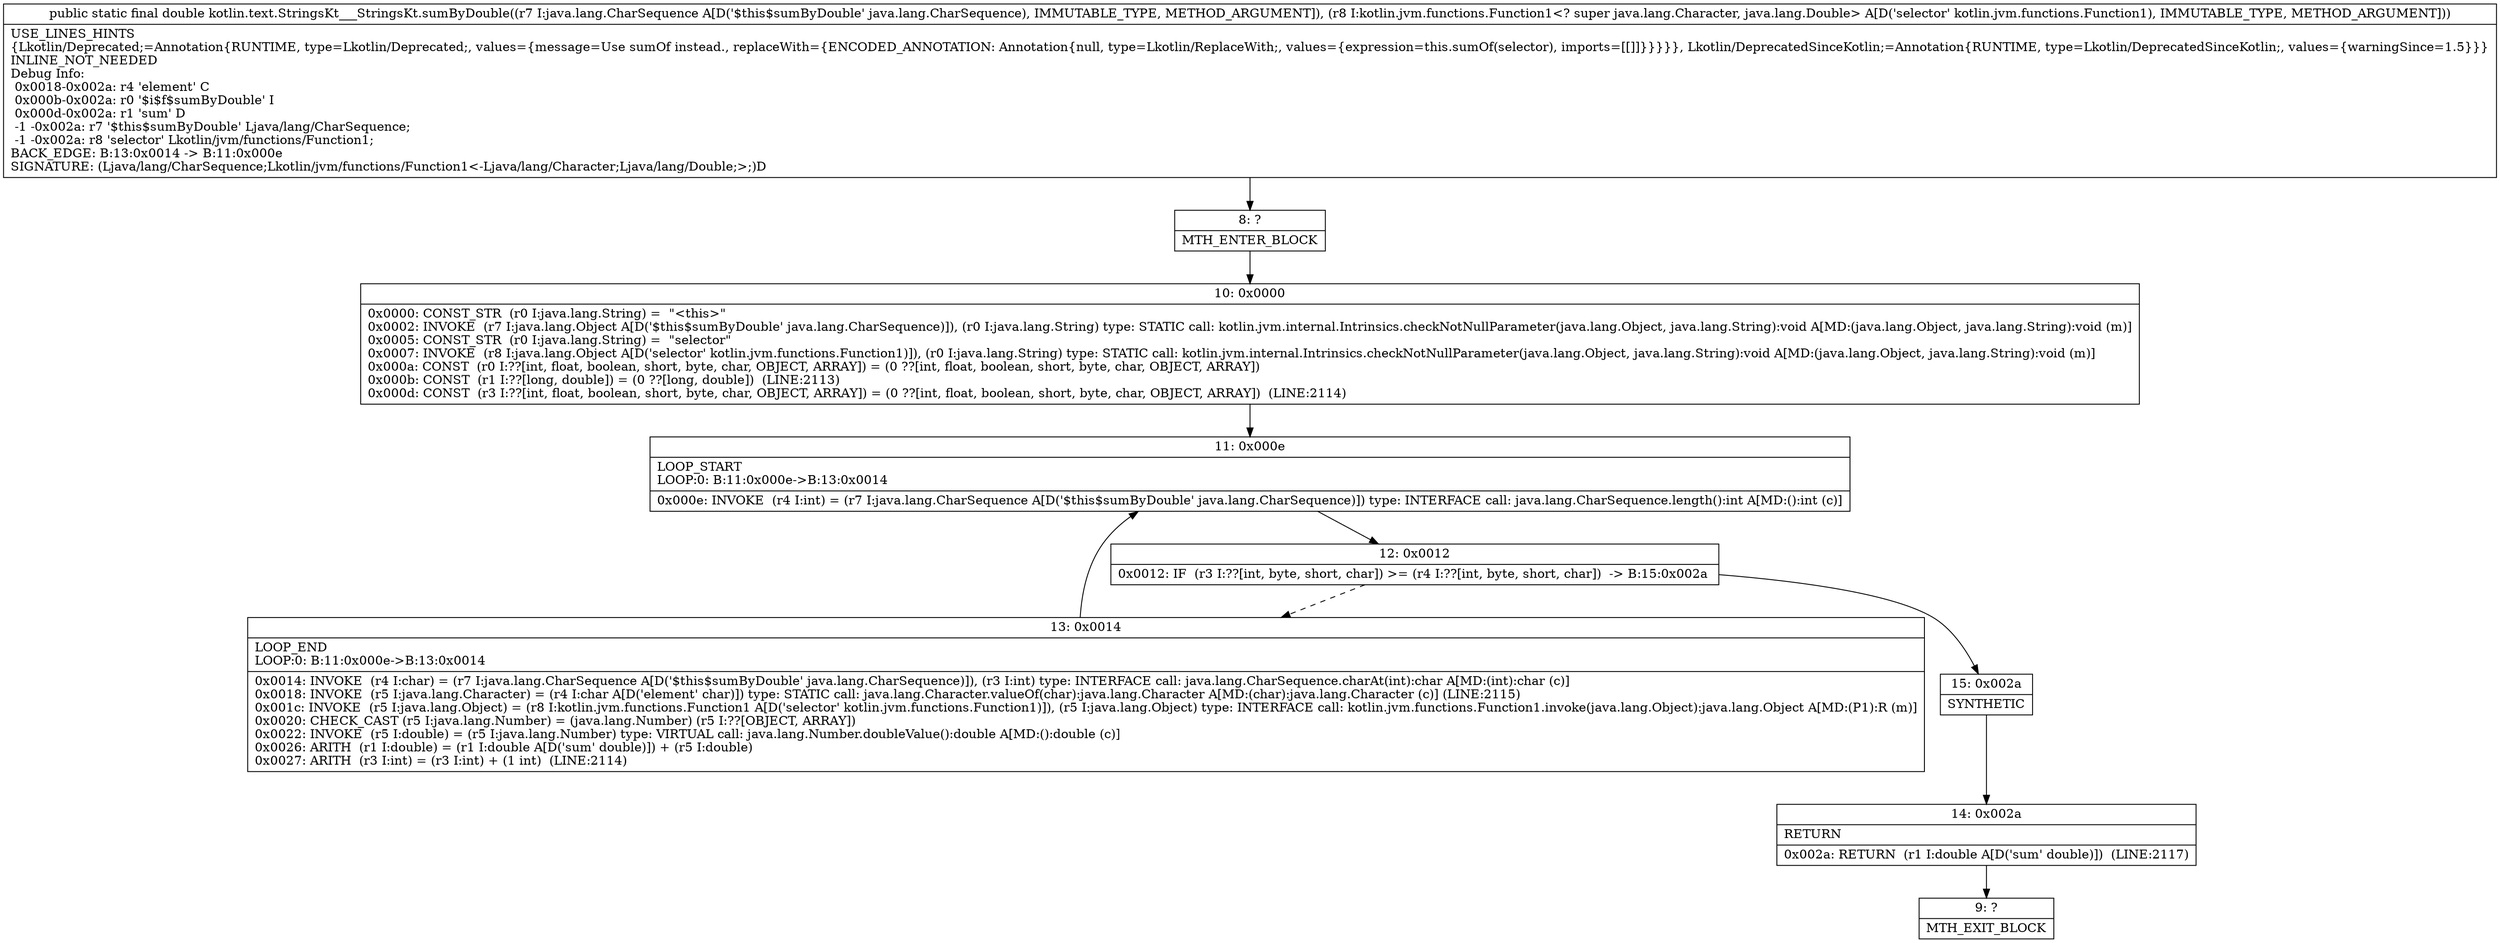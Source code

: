 digraph "CFG forkotlin.text.StringsKt___StringsKt.sumByDouble(Ljava\/lang\/CharSequence;Lkotlin\/jvm\/functions\/Function1;)D" {
Node_8 [shape=record,label="{8\:\ ?|MTH_ENTER_BLOCK\l}"];
Node_10 [shape=record,label="{10\:\ 0x0000|0x0000: CONST_STR  (r0 I:java.lang.String) =  \"\<this\>\" \l0x0002: INVOKE  (r7 I:java.lang.Object A[D('$this$sumByDouble' java.lang.CharSequence)]), (r0 I:java.lang.String) type: STATIC call: kotlin.jvm.internal.Intrinsics.checkNotNullParameter(java.lang.Object, java.lang.String):void A[MD:(java.lang.Object, java.lang.String):void (m)]\l0x0005: CONST_STR  (r0 I:java.lang.String) =  \"selector\" \l0x0007: INVOKE  (r8 I:java.lang.Object A[D('selector' kotlin.jvm.functions.Function1)]), (r0 I:java.lang.String) type: STATIC call: kotlin.jvm.internal.Intrinsics.checkNotNullParameter(java.lang.Object, java.lang.String):void A[MD:(java.lang.Object, java.lang.String):void (m)]\l0x000a: CONST  (r0 I:??[int, float, boolean, short, byte, char, OBJECT, ARRAY]) = (0 ??[int, float, boolean, short, byte, char, OBJECT, ARRAY]) \l0x000b: CONST  (r1 I:??[long, double]) = (0 ??[long, double])  (LINE:2113)\l0x000d: CONST  (r3 I:??[int, float, boolean, short, byte, char, OBJECT, ARRAY]) = (0 ??[int, float, boolean, short, byte, char, OBJECT, ARRAY])  (LINE:2114)\l}"];
Node_11 [shape=record,label="{11\:\ 0x000e|LOOP_START\lLOOP:0: B:11:0x000e\-\>B:13:0x0014\l|0x000e: INVOKE  (r4 I:int) = (r7 I:java.lang.CharSequence A[D('$this$sumByDouble' java.lang.CharSequence)]) type: INTERFACE call: java.lang.CharSequence.length():int A[MD:():int (c)]\l}"];
Node_12 [shape=record,label="{12\:\ 0x0012|0x0012: IF  (r3 I:??[int, byte, short, char]) \>= (r4 I:??[int, byte, short, char])  \-\> B:15:0x002a \l}"];
Node_13 [shape=record,label="{13\:\ 0x0014|LOOP_END\lLOOP:0: B:11:0x000e\-\>B:13:0x0014\l|0x0014: INVOKE  (r4 I:char) = (r7 I:java.lang.CharSequence A[D('$this$sumByDouble' java.lang.CharSequence)]), (r3 I:int) type: INTERFACE call: java.lang.CharSequence.charAt(int):char A[MD:(int):char (c)]\l0x0018: INVOKE  (r5 I:java.lang.Character) = (r4 I:char A[D('element' char)]) type: STATIC call: java.lang.Character.valueOf(char):java.lang.Character A[MD:(char):java.lang.Character (c)] (LINE:2115)\l0x001c: INVOKE  (r5 I:java.lang.Object) = (r8 I:kotlin.jvm.functions.Function1 A[D('selector' kotlin.jvm.functions.Function1)]), (r5 I:java.lang.Object) type: INTERFACE call: kotlin.jvm.functions.Function1.invoke(java.lang.Object):java.lang.Object A[MD:(P1):R (m)]\l0x0020: CHECK_CAST (r5 I:java.lang.Number) = (java.lang.Number) (r5 I:??[OBJECT, ARRAY]) \l0x0022: INVOKE  (r5 I:double) = (r5 I:java.lang.Number) type: VIRTUAL call: java.lang.Number.doubleValue():double A[MD:():double (c)]\l0x0026: ARITH  (r1 I:double) = (r1 I:double A[D('sum' double)]) + (r5 I:double) \l0x0027: ARITH  (r3 I:int) = (r3 I:int) + (1 int)  (LINE:2114)\l}"];
Node_15 [shape=record,label="{15\:\ 0x002a|SYNTHETIC\l}"];
Node_14 [shape=record,label="{14\:\ 0x002a|RETURN\l|0x002a: RETURN  (r1 I:double A[D('sum' double)])  (LINE:2117)\l}"];
Node_9 [shape=record,label="{9\:\ ?|MTH_EXIT_BLOCK\l}"];
MethodNode[shape=record,label="{public static final double kotlin.text.StringsKt___StringsKt.sumByDouble((r7 I:java.lang.CharSequence A[D('$this$sumByDouble' java.lang.CharSequence), IMMUTABLE_TYPE, METHOD_ARGUMENT]), (r8 I:kotlin.jvm.functions.Function1\<? super java.lang.Character, java.lang.Double\> A[D('selector' kotlin.jvm.functions.Function1), IMMUTABLE_TYPE, METHOD_ARGUMENT]))  | USE_LINES_HINTS\l\{Lkotlin\/Deprecated;=Annotation\{RUNTIME, type=Lkotlin\/Deprecated;, values=\{message=Use sumOf instead., replaceWith=\{ENCODED_ANNOTATION: Annotation\{null, type=Lkotlin\/ReplaceWith;, values=\{expression=this.sumOf(selector), imports=[[]]\}\}\}\}\}, Lkotlin\/DeprecatedSinceKotlin;=Annotation\{RUNTIME, type=Lkotlin\/DeprecatedSinceKotlin;, values=\{warningSince=1.5\}\}\}\lINLINE_NOT_NEEDED\lDebug Info:\l  0x0018\-0x002a: r4 'element' C\l  0x000b\-0x002a: r0 '$i$f$sumByDouble' I\l  0x000d\-0x002a: r1 'sum' D\l  \-1 \-0x002a: r7 '$this$sumByDouble' Ljava\/lang\/CharSequence;\l  \-1 \-0x002a: r8 'selector' Lkotlin\/jvm\/functions\/Function1;\lBACK_EDGE: B:13:0x0014 \-\> B:11:0x000e\lSIGNATURE: (Ljava\/lang\/CharSequence;Lkotlin\/jvm\/functions\/Function1\<\-Ljava\/lang\/Character;Ljava\/lang\/Double;\>;)D\l}"];
MethodNode -> Node_8;Node_8 -> Node_10;
Node_10 -> Node_11;
Node_11 -> Node_12;
Node_12 -> Node_13[style=dashed];
Node_12 -> Node_15;
Node_13 -> Node_11;
Node_15 -> Node_14;
Node_14 -> Node_9;
}

